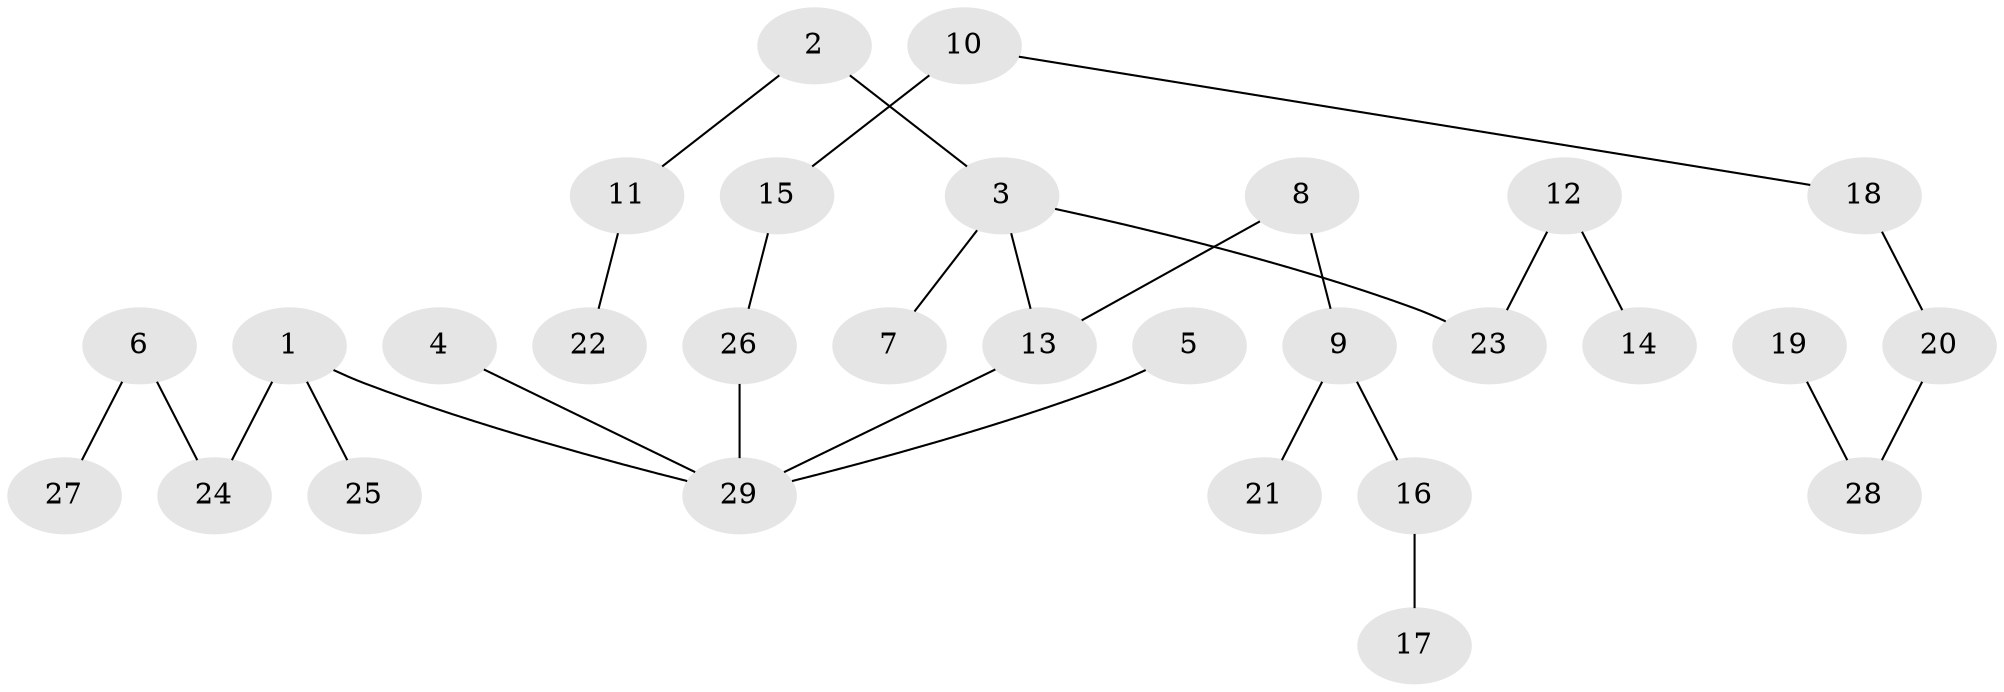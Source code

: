 // original degree distribution, {3: 0.12280701754385964, 4: 0.08771929824561403, 6: 0.017543859649122806, 5: 0.017543859649122806, 2: 0.2982456140350877, 1: 0.45614035087719296}
// Generated by graph-tools (version 1.1) at 2025/02/03/09/25 03:02:22]
// undirected, 29 vertices, 28 edges
graph export_dot {
graph [start="1"]
  node [color=gray90,style=filled];
  1;
  2;
  3;
  4;
  5;
  6;
  7;
  8;
  9;
  10;
  11;
  12;
  13;
  14;
  15;
  16;
  17;
  18;
  19;
  20;
  21;
  22;
  23;
  24;
  25;
  26;
  27;
  28;
  29;
  1 -- 24 [weight=1.0];
  1 -- 25 [weight=1.0];
  1 -- 29 [weight=1.0];
  2 -- 3 [weight=1.0];
  2 -- 11 [weight=1.0];
  3 -- 7 [weight=1.0];
  3 -- 13 [weight=1.0];
  3 -- 23 [weight=1.0];
  4 -- 29 [weight=1.0];
  5 -- 29 [weight=1.0];
  6 -- 24 [weight=1.0];
  6 -- 27 [weight=1.0];
  8 -- 9 [weight=1.0];
  8 -- 13 [weight=1.0];
  9 -- 16 [weight=1.0];
  9 -- 21 [weight=1.0];
  10 -- 15 [weight=1.0];
  10 -- 18 [weight=1.0];
  11 -- 22 [weight=1.0];
  12 -- 14 [weight=1.0];
  12 -- 23 [weight=1.0];
  13 -- 29 [weight=1.0];
  15 -- 26 [weight=1.0];
  16 -- 17 [weight=1.0];
  18 -- 20 [weight=1.0];
  19 -- 28 [weight=1.0];
  20 -- 28 [weight=1.0];
  26 -- 29 [weight=1.0];
}
